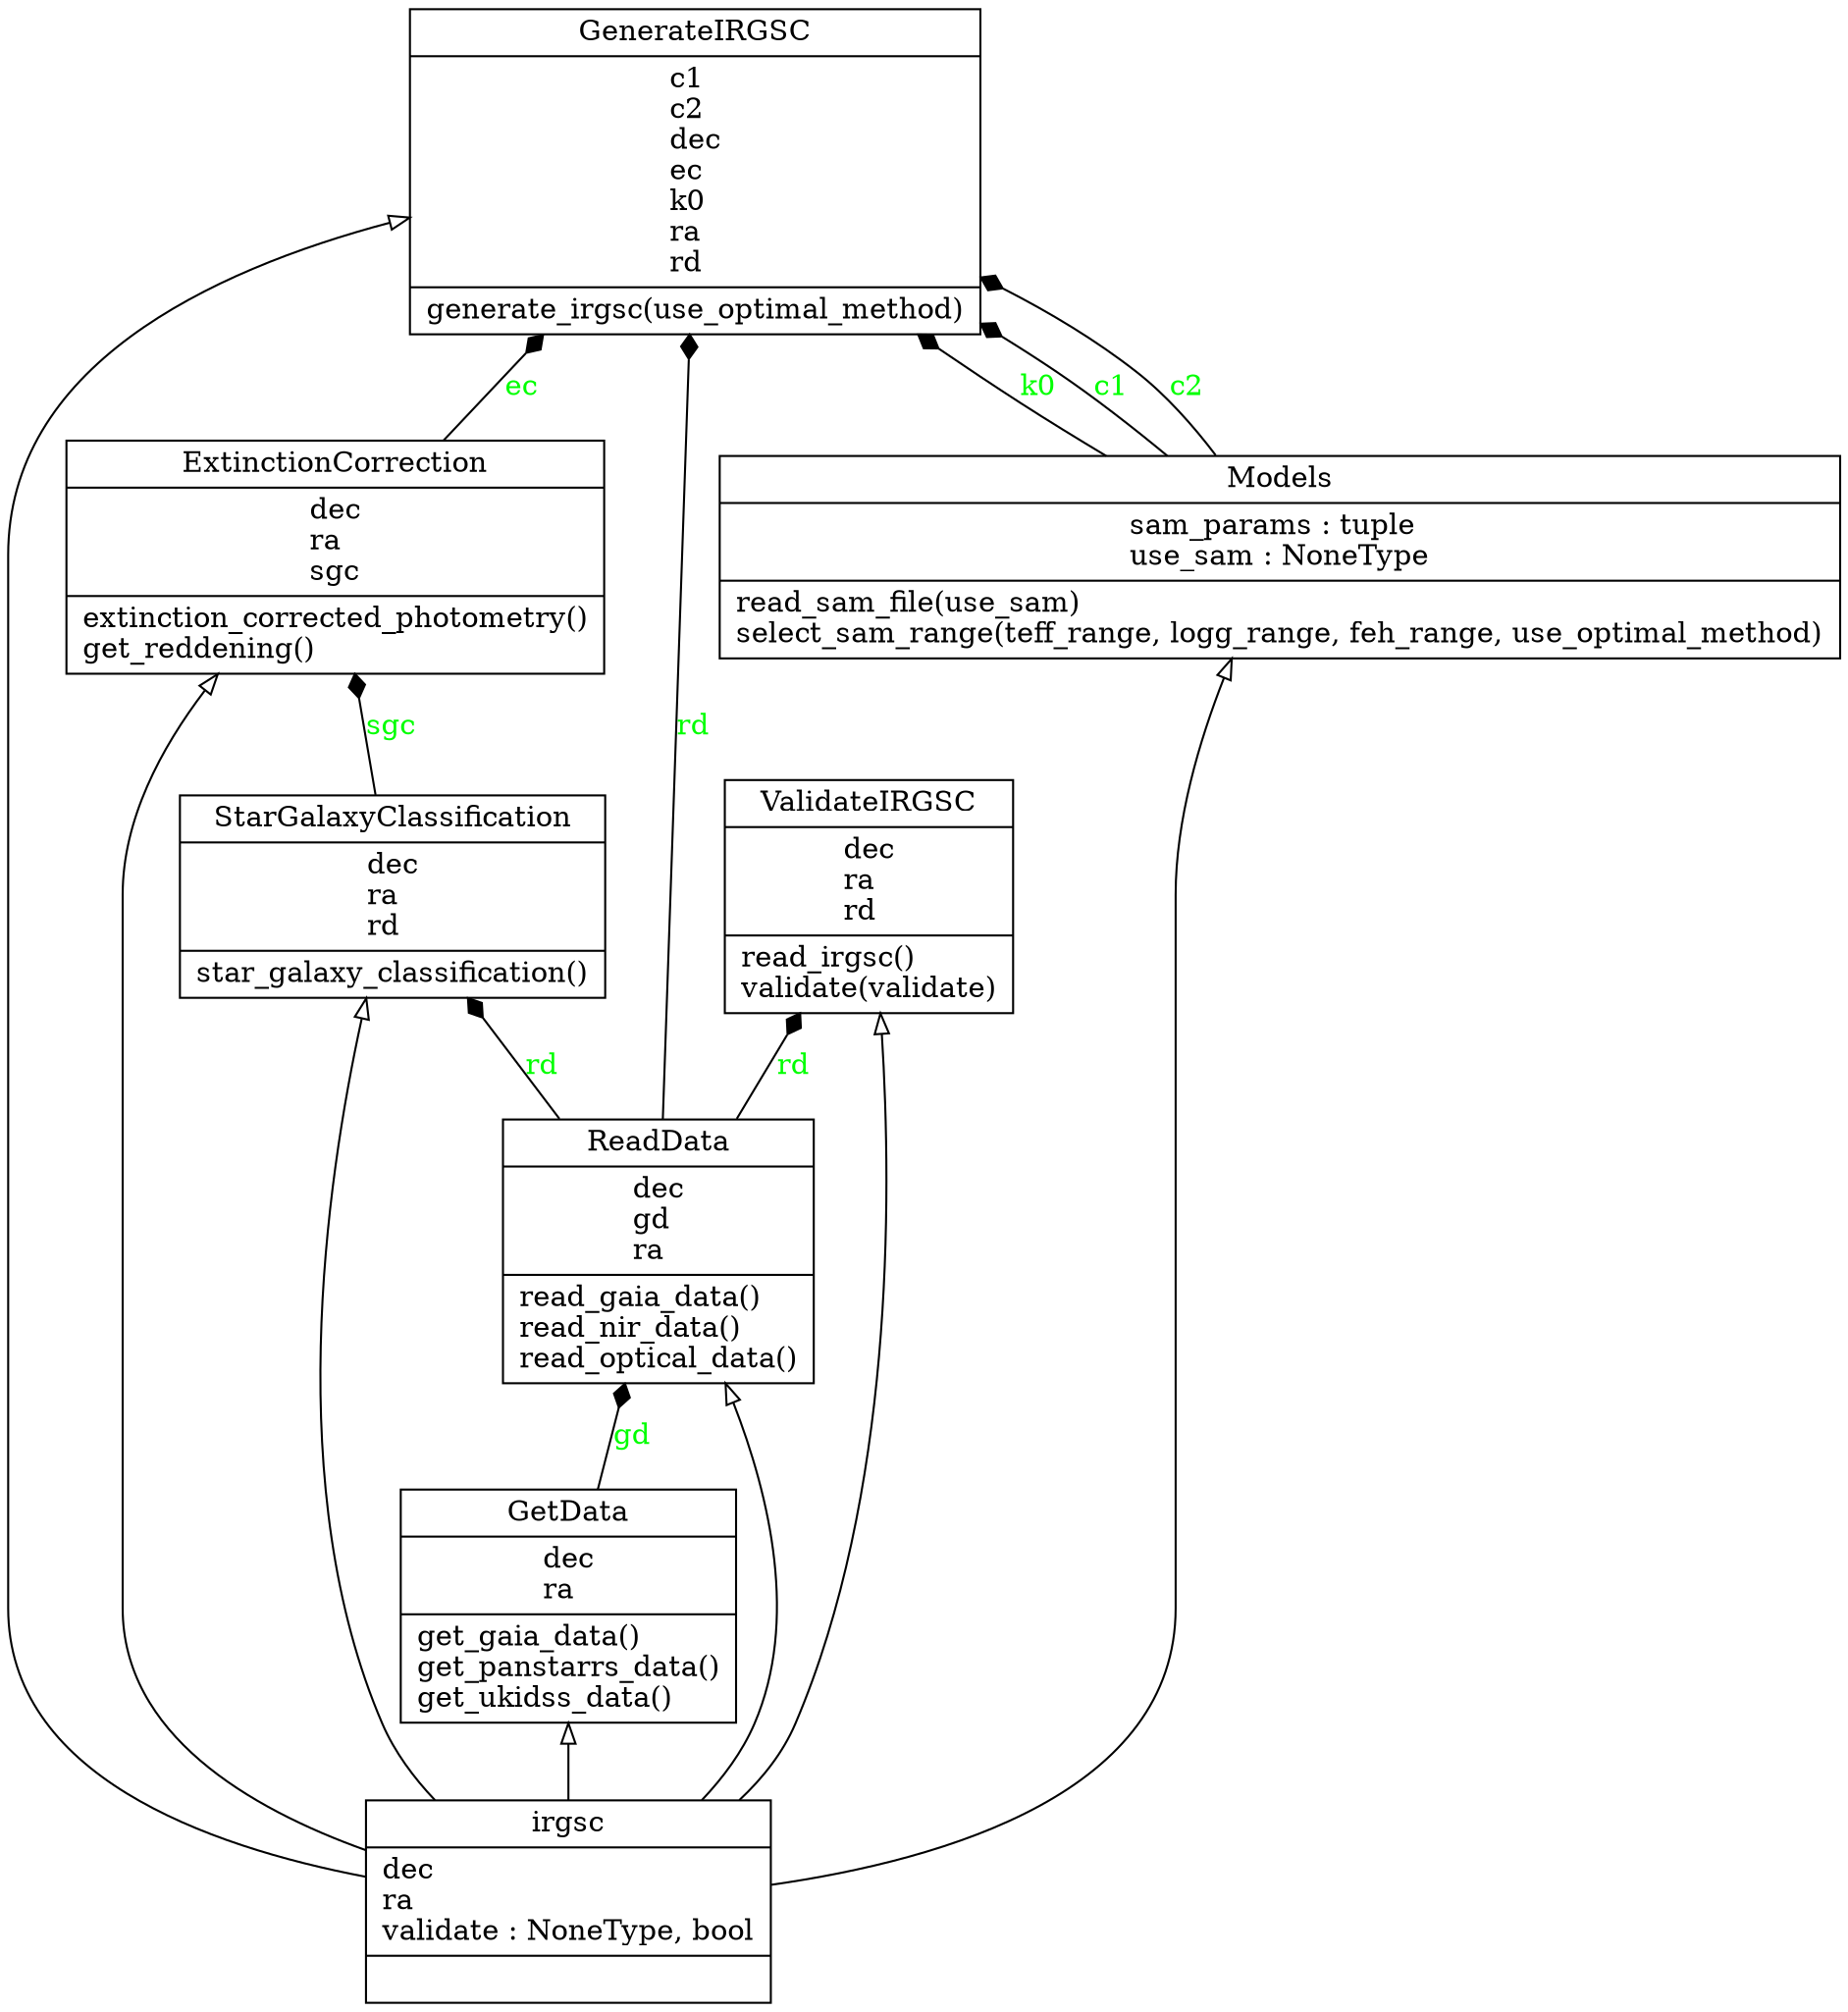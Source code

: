 digraph "classes" {
rankdir=BT
charset="utf-8"
"irgsctool._extinction_correction.ExtinctionCorrection" [color="black", fontcolor="black", label=<{ExtinctionCorrection|dec<br ALIGN="LEFT"/>ra<br ALIGN="LEFT"/>sgc<br ALIGN="LEFT"/>|extinction_corrected_photometry()<br ALIGN="LEFT"/>get_reddening()<br ALIGN="LEFT"/>}>, shape="record", style="solid"];
"irgsctool._fitting.GenerateIRGSC" [color="black", fontcolor="black", label=<{GenerateIRGSC|c1<br ALIGN="LEFT"/>c2<br ALIGN="LEFT"/>dec<br ALIGN="LEFT"/>ec<br ALIGN="LEFT"/>k0<br ALIGN="LEFT"/>ra<br ALIGN="LEFT"/>rd<br ALIGN="LEFT"/>|generate_irgsc(use_optimal_method)<br ALIGN="LEFT"/>}>, shape="record", style="solid"];
"irgsctool._get_data.GetData" [color="black", fontcolor="black", label=<{GetData|dec<br ALIGN="LEFT"/>ra<br ALIGN="LEFT"/>|get_gaia_data()<br ALIGN="LEFT"/>get_panstarrs_data()<br ALIGN="LEFT"/>get_ukidss_data()<br ALIGN="LEFT"/>}>, shape="record", style="solid"];
"irgsctool._sam.Models" [color="black", fontcolor="black", label=<{Models|sam_params : tuple<br ALIGN="LEFT"/>use_sam : NoneType<br ALIGN="LEFT"/>|read_sam_file(use_sam)<br ALIGN="LEFT"/>select_sam_range(teff_range, logg_range, feh_range, use_optimal_method)<br ALIGN="LEFT"/>}>, shape="record", style="solid"];
"irgsctool._read_data.ReadData" [color="black", fontcolor="black", label=<{ReadData|dec<br ALIGN="LEFT"/>gd<br ALIGN="LEFT"/>ra<br ALIGN="LEFT"/>|read_gaia_data()<br ALIGN="LEFT"/>read_nir_data()<br ALIGN="LEFT"/>read_optical_data()<br ALIGN="LEFT"/>}>, shape="record", style="solid"];
"irgsctool._sgc.StarGalaxyClassification" [color="black", fontcolor="black", label=<{StarGalaxyClassification|dec<br ALIGN="LEFT"/>ra<br ALIGN="LEFT"/>rd<br ALIGN="LEFT"/>|star_galaxy_classification()<br ALIGN="LEFT"/>}>, shape="record", style="solid"];
"irgsctool._validate.ValidateIRGSC" [color="black", fontcolor="black", label=<{ValidateIRGSC|dec<br ALIGN="LEFT"/>ra<br ALIGN="LEFT"/>rd<br ALIGN="LEFT"/>|read_irgsc()<br ALIGN="LEFT"/>validate(validate)<br ALIGN="LEFT"/>}>, shape="record", style="solid"];
"irgsctool.irgsc" [color="black", fontcolor="black", label=<{irgsc|dec<br ALIGN="LEFT"/>ra<br ALIGN="LEFT"/>validate : NoneType, bool<br ALIGN="LEFT"/>|}>, shape="record", style="solid"];
"irgsctool.irgsc" -> "irgsctool._extinction_correction.ExtinctionCorrection" [arrowhead="empty", arrowtail="none"];
"irgsctool.irgsc" -> "irgsctool._fitting.GenerateIRGSC" [arrowhead="empty", arrowtail="none"];
"irgsctool.irgsc" -> "irgsctool._get_data.GetData" [arrowhead="empty", arrowtail="none"];
"irgsctool.irgsc" -> "irgsctool._read_data.ReadData" [arrowhead="empty", arrowtail="none"];
"irgsctool.irgsc" -> "irgsctool._sam.Models" [arrowhead="empty", arrowtail="none"];
"irgsctool.irgsc" -> "irgsctool._sgc.StarGalaxyClassification" [arrowhead="empty", arrowtail="none"];
"irgsctool.irgsc" -> "irgsctool._validate.ValidateIRGSC" [arrowhead="empty", arrowtail="none"];
"irgsctool._extinction_correction.ExtinctionCorrection" -> "irgsctool._fitting.GenerateIRGSC" [arrowhead="diamond", arrowtail="none", fontcolor="green", label="ec", style="solid"];
"irgsctool._get_data.GetData" -> "irgsctool._read_data.ReadData" [arrowhead="diamond", arrowtail="none", fontcolor="green", label="gd", style="solid"];
"irgsctool._read_data.ReadData" -> "irgsctool._fitting.GenerateIRGSC" [arrowhead="diamond", arrowtail="none", fontcolor="green", label="rd", style="solid"];
"irgsctool._read_data.ReadData" -> "irgsctool._sgc.StarGalaxyClassification" [arrowhead="diamond", arrowtail="none", fontcolor="green", label="rd", style="solid"];
"irgsctool._read_data.ReadData" -> "irgsctool._validate.ValidateIRGSC" [arrowhead="diamond", arrowtail="none", fontcolor="green", label="rd", style="solid"];
"irgsctool._sam.Models" -> "irgsctool._fitting.GenerateIRGSC" [arrowhead="diamond", arrowtail="none", fontcolor="green", label="k0", style="solid"];
"irgsctool._sam.Models" -> "irgsctool._fitting.GenerateIRGSC" [arrowhead="diamond", arrowtail="none", fontcolor="green", label="c1", style="solid"];
"irgsctool._sam.Models" -> "irgsctool._fitting.GenerateIRGSC" [arrowhead="diamond", arrowtail="none", fontcolor="green", label="c2", style="solid"];
"irgsctool._sgc.StarGalaxyClassification" -> "irgsctool._extinction_correction.ExtinctionCorrection" [arrowhead="diamond", arrowtail="none", fontcolor="green", label="sgc", style="solid"];
}
